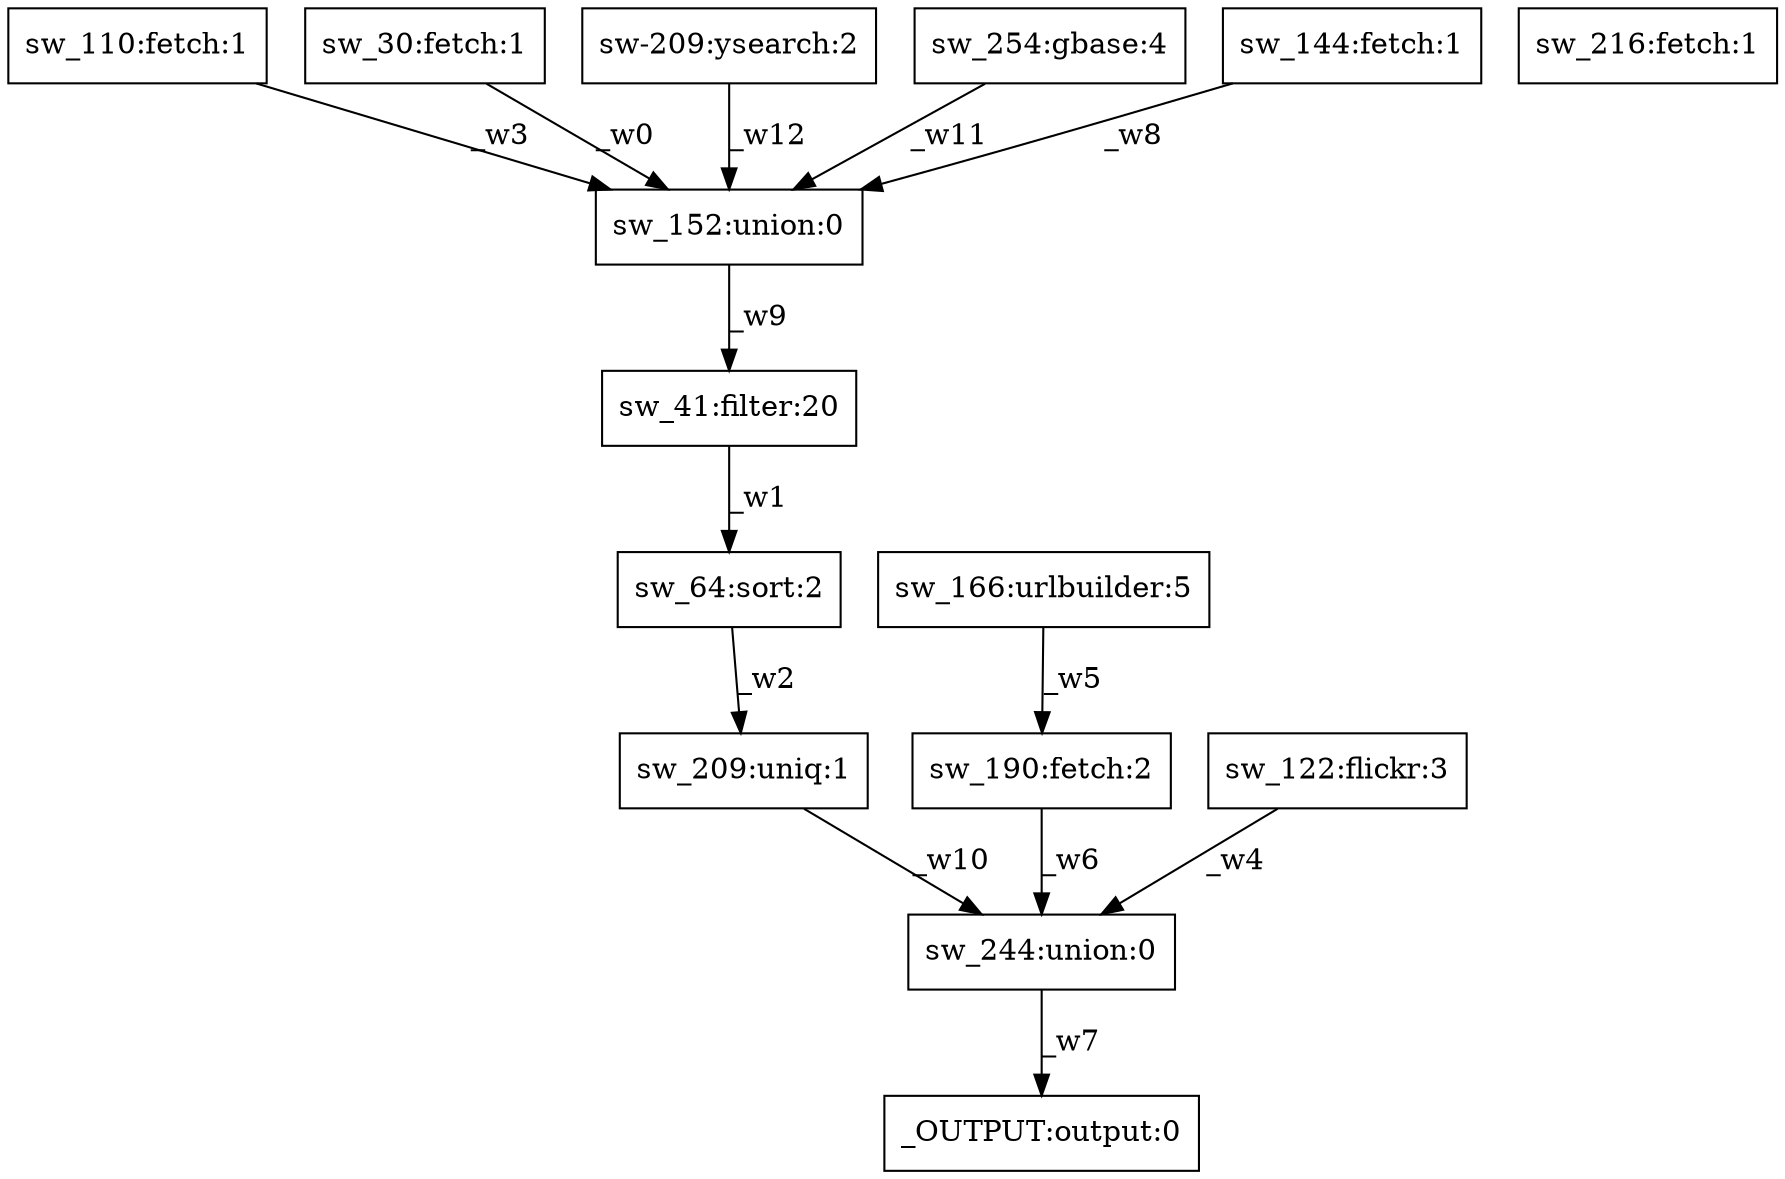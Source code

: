 digraph test1 { node [shape=box] "_OUTPUT" [label="_OUTPUT:output:0"];"sw_110" [label="sw_110:fetch:1"];"sw_244" [label="sw_244:union:0"];"sw_216" [label="sw_216:fetch:1"];"sw_209" [label="sw_209:uniq:1"];"sw_152" [label="sw_152:union:0"];"sw_30" [label="sw_30:fetch:1"];"sw_41" [label="sw_41:filter:20"];"sw_190" [label="sw_190:fetch:2"];"sw-209" [label="sw-209:ysearch:2"];"sw_64" [label="sw_64:sort:2"];"sw_166" [label="sw_166:urlbuilder:5"];"sw_122" [label="sw_122:flickr:3"];"sw_254" [label="sw_254:gbase:4"];"sw_144" [label="sw_144:fetch:1"];"sw_30" -> "sw_152" [label="_w0"];"sw_41" -> "sw_64" [label="_w1"];"sw_64" -> "sw_209" [label="_w2"];"sw_110" -> "sw_152" [label="_w3"];"sw_122" -> "sw_244" [label="_w4"];"sw_166" -> "sw_190" [label="_w5"];"sw_190" -> "sw_244" [label="_w6"];"sw_244" -> "_OUTPUT" [label="_w7"];"sw_144" -> "sw_152" [label="_w8"];"sw_152" -> "sw_41" [label="_w9"];"sw_209" -> "sw_244" [label="_w10"];"sw_254" -> "sw_152" [label="_w11"];"sw-209" -> "sw_152" [label="_w12"];}